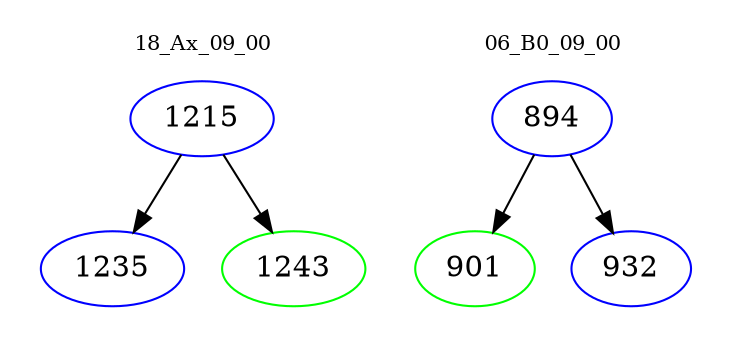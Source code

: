 digraph{
subgraph cluster_0 {
color = white
label = "18_Ax_09_00";
fontsize=10;
T0_1215 [label="1215", color="blue"]
T0_1215 -> T0_1235 [color="black"]
T0_1235 [label="1235", color="blue"]
T0_1215 -> T0_1243 [color="black"]
T0_1243 [label="1243", color="green"]
}
subgraph cluster_1 {
color = white
label = "06_B0_09_00";
fontsize=10;
T1_894 [label="894", color="blue"]
T1_894 -> T1_901 [color="black"]
T1_901 [label="901", color="green"]
T1_894 -> T1_932 [color="black"]
T1_932 [label="932", color="blue"]
}
}
